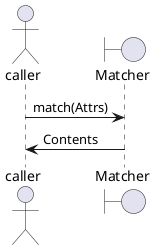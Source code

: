 @startuml

actor caller
boundary Matcher
caller -> Matcher : match(Attrs)
Matcher -> caller: Contents

@enduml